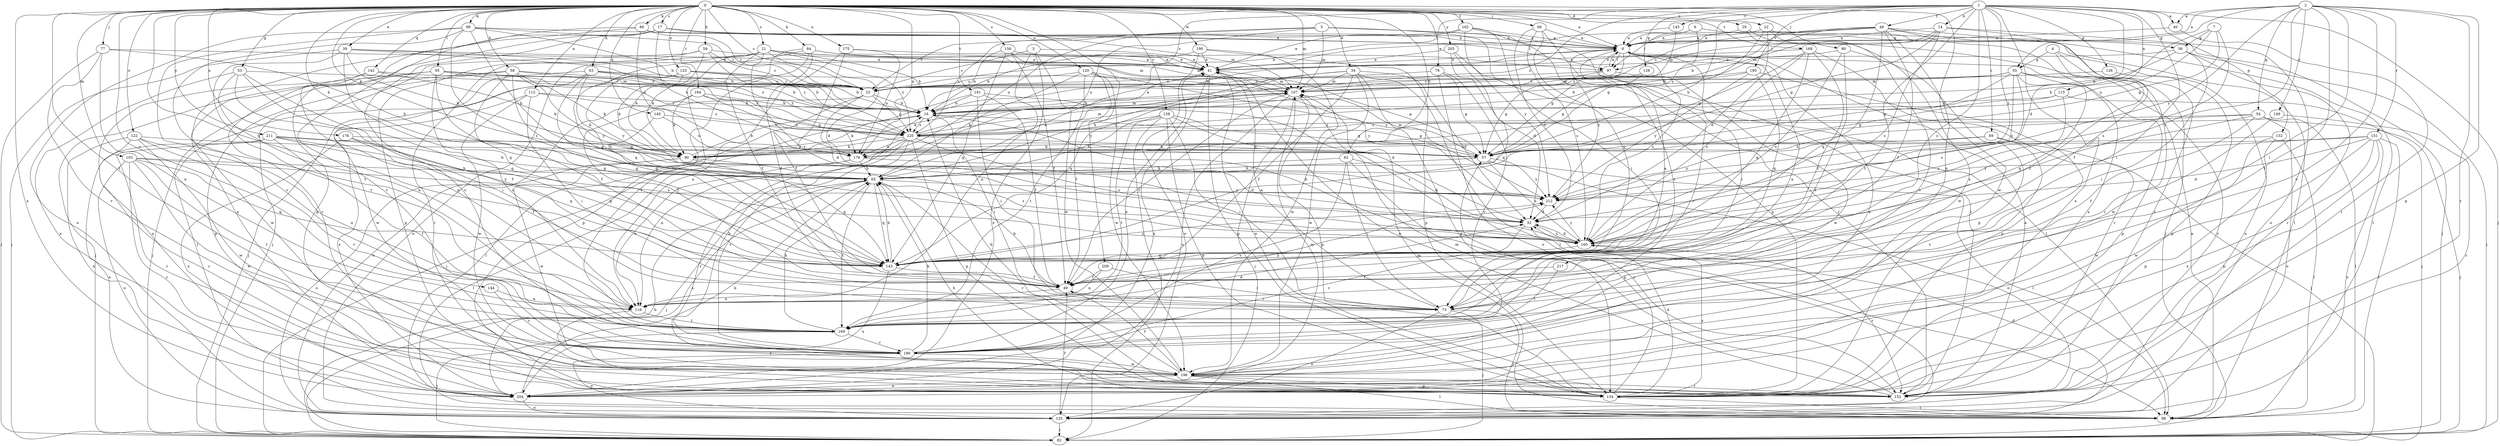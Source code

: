 strict digraph  {
0;
1;
2;
3;
4;
5;
6;
7;
8;
14;
16;
17;
21;
22;
23;
29;
32;
34;
39;
40;
41;
48;
49;
53;
54;
55;
56;
57;
58;
59;
62;
63;
65;
66;
69;
73;
77;
78;
80;
82;
84;
86;
89;
90;
95;
97;
98;
103;
107;
112;
115;
116;
120;
122;
123;
125;
126;
128;
132;
134;
140;
142;
143;
144;
145;
149;
151;
152;
156;
158;
160;
161;
162;
164;
168;
169;
175;
176;
178;
180;
186;
190;
196;
204;
205;
209;
211;
212;
217;
220;
0 -> 8  [label=a];
0 -> 17  [label=c];
0 -> 21  [label=c];
0 -> 22  [label=c];
0 -> 23  [label=c];
0 -> 29  [label=d];
0 -> 34  [label=e];
0 -> 39  [label=e];
0 -> 53  [label=g];
0 -> 58  [label=h];
0 -> 59  [label=h];
0 -> 62  [label=h];
0 -> 63  [label=h];
0 -> 65  [label=h];
0 -> 66  [label=i];
0 -> 77  [label=j];
0 -> 78  [label=j];
0 -> 80  [label=j];
0 -> 84  [label=k];
0 -> 86  [label=k];
0 -> 89  [label=k];
0 -> 90  [label=k];
0 -> 95  [label=l];
0 -> 103  [label=m];
0 -> 107  [label=m];
0 -> 112  [label=n];
0 -> 120  [label=o];
0 -> 122  [label=o];
0 -> 123  [label=o];
0 -> 140  [label=q];
0 -> 142  [label=q];
0 -> 143  [label=q];
0 -> 144  [label=r];
0 -> 156  [label=s];
0 -> 158  [label=s];
0 -> 161  [label=t];
0 -> 162  [label=t];
0 -> 164  [label=t];
0 -> 168  [label=t];
0 -> 169  [label=t];
0 -> 175  [label=u];
0 -> 176  [label=u];
0 -> 178  [label=u];
0 -> 190  [label=w];
0 -> 196  [label=w];
0 -> 204  [label=x];
0 -> 205  [label=y];
0 -> 209  [label=y];
0 -> 211  [label=y];
1 -> 14  [label=b];
1 -> 16  [label=b];
1 -> 23  [label=c];
1 -> 32  [label=d];
1 -> 40  [label=e];
1 -> 48  [label=f];
1 -> 65  [label=h];
1 -> 69  [label=i];
1 -> 73  [label=i];
1 -> 82  [label=j];
1 -> 115  [label=n];
1 -> 126  [label=p];
1 -> 128  [label=p];
1 -> 132  [label=p];
1 -> 145  [label=r];
1 -> 169  [label=t];
1 -> 180  [label=v];
1 -> 204  [label=x];
1 -> 212  [label=y];
1 -> 217  [label=z];
1 -> 220  [label=z];
2 -> 8  [label=a];
2 -> 40  [label=e];
2 -> 54  [label=g];
2 -> 55  [label=g];
2 -> 73  [label=i];
2 -> 134  [label=p];
2 -> 149  [label=r];
2 -> 151  [label=r];
2 -> 152  [label=r];
2 -> 160  [label=s];
2 -> 169  [label=t];
2 -> 186  [label=v];
2 -> 212  [label=y];
3 -> 23  [label=c];
3 -> 41  [label=e];
3 -> 116  [label=n];
3 -> 196  [label=w];
3 -> 204  [label=x];
4 -> 49  [label=f];
4 -> 55  [label=g];
4 -> 125  [label=o];
4 -> 196  [label=w];
5 -> 8  [label=a];
5 -> 23  [label=c];
5 -> 107  [label=m];
5 -> 134  [label=p];
5 -> 152  [label=r];
5 -> 178  [label=u];
5 -> 220  [label=z];
6 -> 8  [label=a];
6 -> 56  [label=g];
6 -> 97  [label=l];
6 -> 220  [label=z];
7 -> 56  [label=g];
7 -> 57  [label=g];
7 -> 90  [label=k];
7 -> 160  [label=s];
7 -> 178  [label=u];
8 -> 41  [label=e];
8 -> 57  [label=g];
8 -> 73  [label=i];
8 -> 97  [label=l];
8 -> 160  [label=s];
8 -> 186  [label=v];
8 -> 212  [label=y];
14 -> 8  [label=a];
14 -> 49  [label=f];
14 -> 57  [label=g];
14 -> 97  [label=l];
14 -> 107  [label=m];
14 -> 125  [label=o];
14 -> 160  [label=s];
16 -> 57  [label=g];
16 -> 73  [label=i];
16 -> 90  [label=k];
16 -> 107  [label=m];
16 -> 220  [label=z];
17 -> 8  [label=a];
17 -> 97  [label=l];
17 -> 107  [label=m];
17 -> 134  [label=p];
17 -> 178  [label=u];
17 -> 186  [label=v];
17 -> 204  [label=x];
21 -> 16  [label=b];
21 -> 32  [label=d];
21 -> 49  [label=f];
21 -> 90  [label=k];
21 -> 97  [label=l];
21 -> 107  [label=m];
21 -> 143  [label=q];
21 -> 152  [label=r];
21 -> 160  [label=s];
21 -> 220  [label=z];
22 -> 8  [label=a];
22 -> 32  [label=d];
22 -> 57  [label=g];
22 -> 82  [label=j];
22 -> 98  [label=l];
22 -> 186  [label=v];
23 -> 16  [label=b];
23 -> 32  [label=d];
23 -> 98  [label=l];
23 -> 125  [label=o];
23 -> 220  [label=z];
29 -> 8  [label=a];
29 -> 82  [label=j];
29 -> 196  [label=w];
32 -> 160  [label=s];
32 -> 186  [label=v];
34 -> 32  [label=d];
34 -> 49  [label=f];
34 -> 65  [label=h];
34 -> 98  [label=l];
34 -> 107  [label=m];
34 -> 134  [label=p];
34 -> 143  [label=q];
34 -> 196  [label=w];
39 -> 16  [label=b];
39 -> 41  [label=e];
39 -> 82  [label=j];
39 -> 90  [label=k];
39 -> 143  [label=q];
39 -> 169  [label=t];
39 -> 220  [label=z];
40 -> 8  [label=a];
40 -> 152  [label=r];
41 -> 107  [label=m];
41 -> 134  [label=p];
41 -> 204  [label=x];
48 -> 8  [label=a];
48 -> 16  [label=b];
48 -> 23  [label=c];
48 -> 41  [label=e];
48 -> 49  [label=f];
48 -> 98  [label=l];
48 -> 116  [label=n];
48 -> 143  [label=q];
48 -> 152  [label=r];
48 -> 204  [label=x];
48 -> 220  [label=z];
49 -> 8  [label=a];
49 -> 65  [label=h];
49 -> 73  [label=i];
49 -> 116  [label=n];
53 -> 23  [label=c];
53 -> 49  [label=f];
53 -> 73  [label=i];
53 -> 116  [label=n];
53 -> 143  [label=q];
53 -> 204  [label=x];
54 -> 49  [label=f];
54 -> 65  [label=h];
54 -> 82  [label=j];
54 -> 98  [label=l];
54 -> 125  [label=o];
54 -> 160  [label=s];
54 -> 220  [label=z];
55 -> 23  [label=c];
55 -> 57  [label=g];
55 -> 107  [label=m];
55 -> 134  [label=p];
55 -> 143  [label=q];
55 -> 152  [label=r];
55 -> 160  [label=s];
55 -> 212  [label=y];
56 -> 16  [label=b];
56 -> 41  [label=e];
56 -> 73  [label=i];
56 -> 82  [label=j];
56 -> 152  [label=r];
57 -> 65  [label=h];
57 -> 98  [label=l];
57 -> 107  [label=m];
57 -> 125  [label=o];
57 -> 160  [label=s];
57 -> 212  [label=y];
58 -> 23  [label=c];
58 -> 49  [label=f];
58 -> 82  [label=j];
58 -> 90  [label=k];
58 -> 134  [label=p];
58 -> 143  [label=q];
58 -> 212  [label=y];
58 -> 220  [label=z];
59 -> 23  [label=c];
59 -> 41  [label=e];
59 -> 82  [label=j];
59 -> 90  [label=k];
59 -> 134  [label=p];
59 -> 220  [label=z];
62 -> 32  [label=d];
62 -> 65  [label=h];
62 -> 73  [label=i];
62 -> 152  [label=r];
62 -> 186  [label=v];
63 -> 16  [label=b];
63 -> 23  [label=c];
63 -> 65  [label=h];
63 -> 98  [label=l];
63 -> 143  [label=q];
63 -> 196  [label=w];
63 -> 220  [label=z];
65 -> 41  [label=e];
65 -> 82  [label=j];
65 -> 143  [label=q];
65 -> 152  [label=r];
65 -> 169  [label=t];
65 -> 204  [label=x];
65 -> 212  [label=y];
66 -> 8  [label=a];
66 -> 32  [label=d];
66 -> 143  [label=q];
66 -> 160  [label=s];
66 -> 169  [label=t];
69 -> 82  [label=j];
69 -> 90  [label=k];
69 -> 186  [label=v];
69 -> 212  [label=y];
73 -> 8  [label=a];
73 -> 41  [label=e];
73 -> 82  [label=j];
73 -> 98  [label=l];
73 -> 125  [label=o];
77 -> 41  [label=e];
77 -> 65  [label=h];
77 -> 82  [label=j];
77 -> 116  [label=n];
77 -> 186  [label=v];
78 -> 23  [label=c];
78 -> 57  [label=g];
78 -> 125  [label=o];
78 -> 186  [label=v];
80 -> 41  [label=e];
80 -> 134  [label=p];
80 -> 160  [label=s];
80 -> 169  [label=t];
82 -> 65  [label=h];
84 -> 41  [label=e];
84 -> 49  [label=f];
84 -> 107  [label=m];
84 -> 125  [label=o];
84 -> 134  [label=p];
84 -> 169  [label=t];
86 -> 8  [label=a];
86 -> 23  [label=c];
86 -> 152  [label=r];
86 -> 178  [label=u];
86 -> 186  [label=v];
89 -> 8  [label=a];
89 -> 16  [label=b];
89 -> 23  [label=c];
89 -> 65  [label=h];
89 -> 125  [label=o];
89 -> 160  [label=s];
89 -> 169  [label=t];
89 -> 186  [label=v];
90 -> 16  [label=b];
90 -> 125  [label=o];
90 -> 143  [label=q];
90 -> 160  [label=s];
90 -> 196  [label=w];
95 -> 16  [label=b];
95 -> 23  [label=c];
95 -> 82  [label=j];
95 -> 116  [label=n];
95 -> 143  [label=q];
95 -> 204  [label=x];
95 -> 220  [label=z];
97 -> 8  [label=a];
97 -> 23  [label=c];
97 -> 57  [label=g];
97 -> 196  [label=w];
98 -> 8  [label=a];
98 -> 107  [label=m];
103 -> 65  [label=h];
103 -> 125  [label=o];
103 -> 143  [label=q];
103 -> 152  [label=r];
103 -> 169  [label=t];
103 -> 196  [label=w];
103 -> 212  [label=y];
107 -> 16  [label=b];
107 -> 49  [label=f];
107 -> 82  [label=j];
107 -> 90  [label=k];
107 -> 134  [label=p];
107 -> 204  [label=x];
112 -> 16  [label=b];
112 -> 73  [label=i];
112 -> 196  [label=w];
112 -> 204  [label=x];
112 -> 220  [label=z];
115 -> 16  [label=b];
115 -> 57  [label=g];
115 -> 82  [label=j];
115 -> 160  [label=s];
116 -> 152  [label=r];
116 -> 169  [label=t];
116 -> 212  [label=y];
120 -> 23  [label=c];
120 -> 49  [label=f];
120 -> 57  [label=g];
120 -> 65  [label=h];
120 -> 169  [label=t];
120 -> 196  [label=w];
120 -> 212  [label=y];
122 -> 57  [label=g];
122 -> 116  [label=n];
122 -> 152  [label=r];
122 -> 186  [label=v];
122 -> 196  [label=w];
122 -> 204  [label=x];
123 -> 16  [label=b];
123 -> 23  [label=c];
123 -> 82  [label=j];
123 -> 90  [label=k];
123 -> 107  [label=m];
123 -> 212  [label=y];
125 -> 32  [label=d];
125 -> 49  [label=f];
125 -> 82  [label=j];
126 -> 107  [label=m];
126 -> 134  [label=p];
128 -> 23  [label=c];
128 -> 57  [label=g];
132 -> 90  [label=k];
132 -> 98  [label=l];
132 -> 134  [label=p];
132 -> 196  [label=w];
134 -> 32  [label=d];
134 -> 41  [label=e];
134 -> 57  [label=g];
134 -> 65  [label=h];
134 -> 98  [label=l];
134 -> 160  [label=s];
140 -> 65  [label=h];
140 -> 178  [label=u];
140 -> 220  [label=z];
142 -> 90  [label=k];
142 -> 107  [label=m];
142 -> 116  [label=n];
142 -> 196  [label=w];
143 -> 49  [label=f];
143 -> 65  [label=h];
143 -> 204  [label=x];
143 -> 212  [label=y];
144 -> 116  [label=n];
144 -> 186  [label=v];
145 -> 8  [label=a];
145 -> 107  [label=m];
149 -> 73  [label=i];
149 -> 152  [label=r];
149 -> 220  [label=z];
151 -> 32  [label=d];
151 -> 98  [label=l];
151 -> 125  [label=o];
151 -> 134  [label=p];
151 -> 178  [label=u];
151 -> 196  [label=w];
151 -> 204  [label=x];
151 -> 212  [label=y];
152 -> 8  [label=a];
152 -> 41  [label=e];
152 -> 107  [label=m];
156 -> 16  [label=b];
156 -> 41  [label=e];
156 -> 49  [label=f];
156 -> 143  [label=q];
156 -> 212  [label=y];
158 -> 57  [label=g];
158 -> 65  [label=h];
158 -> 73  [label=i];
158 -> 82  [label=j];
158 -> 134  [label=p];
158 -> 160  [label=s];
158 -> 169  [label=t];
158 -> 220  [label=z];
160 -> 16  [label=b];
160 -> 32  [label=d];
160 -> 143  [label=q];
160 -> 152  [label=r];
160 -> 212  [label=y];
161 -> 16  [label=b];
161 -> 32  [label=d];
161 -> 49  [label=f];
161 -> 73  [label=i];
161 -> 82  [label=j];
162 -> 8  [label=a];
162 -> 41  [label=e];
162 -> 73  [label=i];
162 -> 152  [label=r];
162 -> 178  [label=u];
162 -> 212  [label=y];
164 -> 16  [label=b];
164 -> 49  [label=f];
164 -> 57  [label=g];
164 -> 90  [label=k];
164 -> 178  [label=u];
168 -> 41  [label=e];
168 -> 49  [label=f];
168 -> 57  [label=g];
168 -> 143  [label=q];
168 -> 152  [label=r];
168 -> 160  [label=s];
169 -> 32  [label=d];
169 -> 65  [label=h];
169 -> 82  [label=j];
169 -> 186  [label=v];
175 -> 41  [label=e];
175 -> 49  [label=f];
175 -> 116  [label=n];
175 -> 178  [label=u];
176 -> 49  [label=f];
176 -> 57  [label=g];
176 -> 143  [label=q];
176 -> 204  [label=x];
178 -> 32  [label=d];
178 -> 65  [label=h];
178 -> 98  [label=l];
178 -> 116  [label=n];
180 -> 16  [label=b];
180 -> 107  [label=m];
180 -> 134  [label=p];
180 -> 143  [label=q];
180 -> 212  [label=y];
186 -> 16  [label=b];
186 -> 41  [label=e];
186 -> 65  [label=h];
186 -> 125  [label=o];
186 -> 196  [label=w];
190 -> 16  [label=b];
190 -> 41  [label=e];
190 -> 125  [label=o];
190 -> 134  [label=p];
190 -> 196  [label=w];
196 -> 8  [label=a];
196 -> 16  [label=b];
196 -> 49  [label=f];
196 -> 98  [label=l];
196 -> 134  [label=p];
196 -> 152  [label=r];
196 -> 204  [label=x];
204 -> 65  [label=h];
204 -> 107  [label=m];
204 -> 125  [label=o];
205 -> 32  [label=d];
205 -> 41  [label=e];
205 -> 98  [label=l];
205 -> 143  [label=q];
209 -> 49  [label=f];
209 -> 73  [label=i];
209 -> 116  [label=n];
211 -> 57  [label=g];
211 -> 65  [label=h];
211 -> 125  [label=o];
211 -> 143  [label=q];
211 -> 152  [label=r];
211 -> 160  [label=s];
211 -> 169  [label=t];
212 -> 32  [label=d];
217 -> 49  [label=f];
217 -> 169  [label=t];
220 -> 8  [label=a];
220 -> 57  [label=g];
220 -> 90  [label=k];
220 -> 107  [label=m];
220 -> 116  [label=n];
220 -> 134  [label=p];
220 -> 152  [label=r];
220 -> 160  [label=s];
220 -> 178  [label=u];
220 -> 186  [label=v];
}
